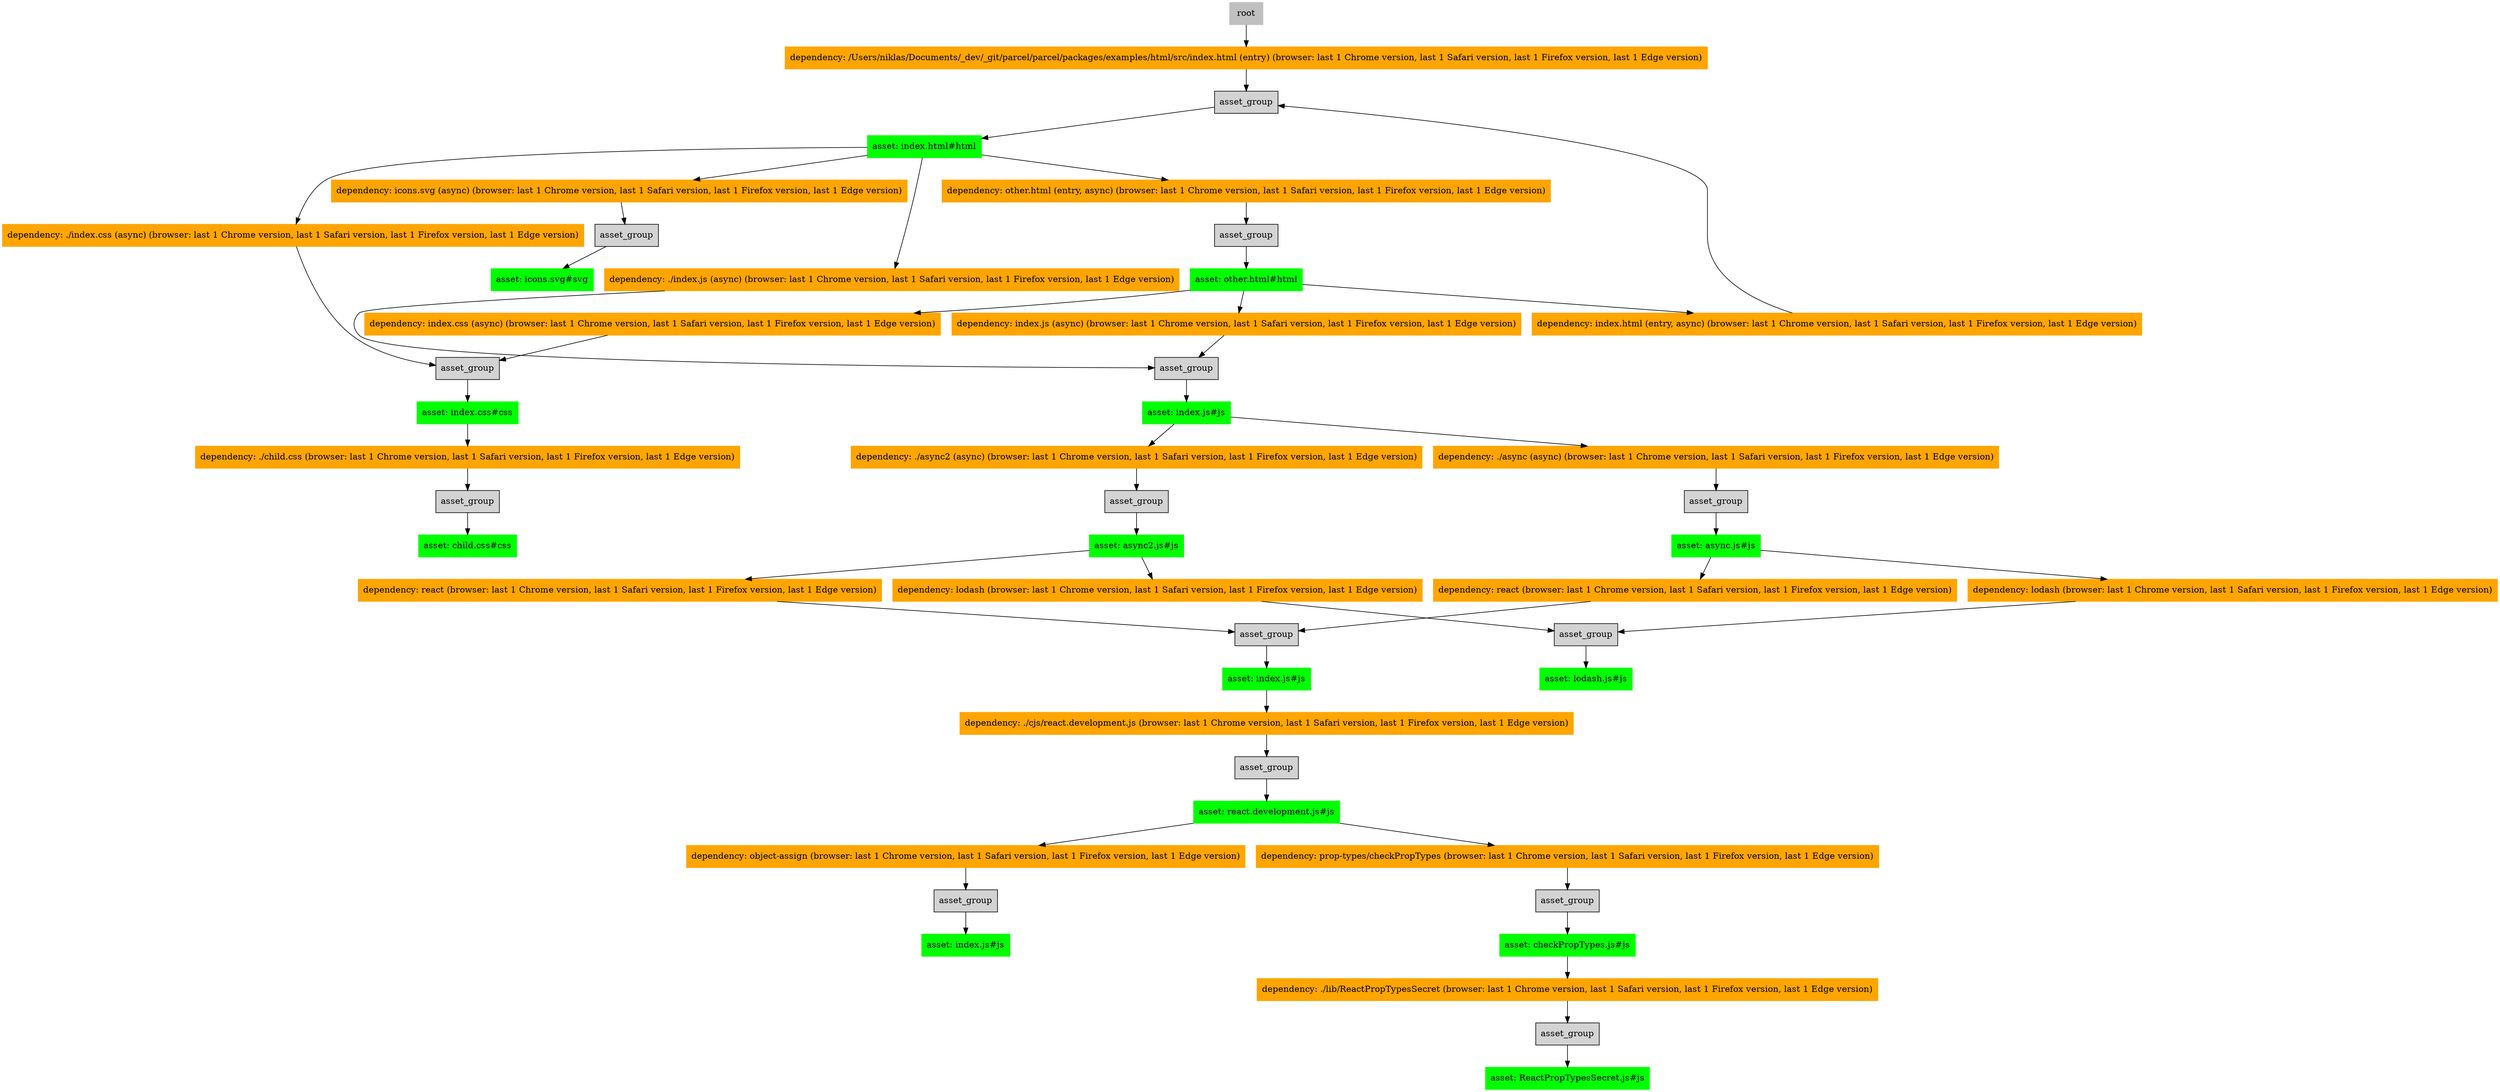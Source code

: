 digraph G {
  "@@root" [ color = "gray", shape =box, style = "filled", label = "root" ];
  "3aeeebe79c26598acdd22c8eb657fae2" [ color = "orange", shape =box, style = "filled", label = "dependency: /Users/niklas/Documents/_dev/_git/parcel/parcel/packages/examples/html/src/index.html (entry) (browser: last 1 Chrome version, last 1 Safari version, last 1 Firefox version, last 1 Edge version)" ];
  "7c7f3a63a2c8382ceffcec4ecafaafcc" [ shape =box, style = "filled", label = "asset_group" ];
  "3d1ecc9e2dc2cfd75020ed9f26b8647a" [ color = "orange", shape =box, style = "filled", label = "dependency: ./index.css (async) (browser: last 1 Chrome version, last 1 Safari version, last 1 Firefox version, last 1 Edge version)" ];
  "050174bdbbd4b763f7ffc7ade90c1a07" [ color = "orange", shape =box, style = "filled", label = "dependency: ./index.js (async) (browser: last 1 Chrome version, last 1 Safari version, last 1 Firefox version, last 1 Edge version)" ];
  "26367b40c10d61ba88ff74a6b27ecae5" [ color = "orange", shape =box, style = "filled", label = "dependency: other.html (entry, async) (browser: last 1 Chrome version, last 1 Safari version, last 1 Firefox version, last 1 Edge version)" ];
  "12aed8d603fc973d7c5638029fc00950" [ color = "orange", shape =box, style = "filled", label = "dependency: icons.svg (async) (browser: last 1 Chrome version, last 1 Safari version, last 1 Firefox version, last 1 Edge version)" ];
  "026bbb37b2d1edba7d002b80adf15185" [ color = "green", shape =box, style = "filled", label = "asset: index.html#html" ];
  "c49256f2f4905bb23bf498a1f624aaba" [ shape =box, style = "filled", label = "asset_group" ];
  "8d699f02c9d40d6d27506079c79d6f3b" [ shape =box, style = "filled", label = "asset_group" ];
  "6a66cc7256c3cca4122af59f59d8b6a3" [ shape =box, style = "filled", label = "asset_group" ];
  "d741d58d0af415b8aa5ce1d6a708ec71" [ shape =box, style = "filled", label = "asset_group" ];
  "480e7f337d87c19fefb1c975025f6ac7" [ color = "orange", shape =box, style = "filled", label = "dependency: ./child.css (browser: last 1 Chrome version, last 1 Safari version, last 1 Firefox version, last 1 Edge version)" ];
  "829f30e807a6bed733d51fe804aae19e" [ color = "green", shape =box, style = "filled", label = "asset: index.css#css" ];
  "216f74f70b86ff02399c29c3351365e9" [ color = "orange", shape =box, style = "filled", label = "dependency: ./async (async) (browser: last 1 Chrome version, last 1 Safari version, last 1 Firefox version, last 1 Edge version)" ];
  "e3ad67297ed1feee21c19532ed60ac35" [ color = "orange", shape =box, style = "filled", label = "dependency: ./async2 (async) (browser: last 1 Chrome version, last 1 Safari version, last 1 Firefox version, last 1 Edge version)" ];
  "308e5d35839d6604a3d0030b4c82504c" [ color = "green", shape =box, style = "filled", label = "asset: index.js#js" ];
  "ef5f13d99a3cde0941c63fbc0b4987a0" [ color = "orange", shape =box, style = "filled", label = "dependency: index.css (async) (browser: last 1 Chrome version, last 1 Safari version, last 1 Firefox version, last 1 Edge version)" ];
  "e44bbfb18bcfea83ca8592718859c112" [ color = "orange", shape =box, style = "filled", label = "dependency: index.html (entry, async) (browser: last 1 Chrome version, last 1 Safari version, last 1 Firefox version, last 1 Edge version)" ];
  "e3f39c10f5ef2830b6d862d31cceb769" [ color = "orange", shape =box, style = "filled", label = "dependency: index.js (async) (browser: last 1 Chrome version, last 1 Safari version, last 1 Firefox version, last 1 Edge version)" ];
  "4c50bbbd578a10041d2b5b04ec80ed18" [ color = "green", shape =box, style = "filled", label = "asset: other.html#html" ];
  "a9094a1110940e38745e067525220939" [ color = "green", shape =box, style = "filled", label = "asset: icons.svg#svg" ];
  "0c7a8815e53cadf99ad916e7a84ddf13" [ shape =box, style = "filled", label = "asset_group" ];
  "6ac16754b68929f5484117f2fe039e98" [ shape =box, style = "filled", label = "asset_group" ];
  "97566f43c60dbefb2a5f11488c094588" [ shape =box, style = "filled", label = "asset_group" ];
  "0ffbd0d3762588388361e06fcec61e0b" [ color = "green", shape =box, style = "filled", label = "asset: child.css#css" ];
  "3290143e0e706fc110817ddf9f9ba83f" [ color = "orange", shape =box, style = "filled", label = "dependency: react (browser: last 1 Chrome version, last 1 Safari version, last 1 Firefox version, last 1 Edge version)" ];
  "7f99bb2b4b9fd739ef344b797c316099" [ color = "orange", shape =box, style = "filled", label = "dependency: lodash (browser: last 1 Chrome version, last 1 Safari version, last 1 Firefox version, last 1 Edge version)" ];
  "1d6e738b9552726211d78c2ea0c70955" [ color = "green", shape =box, style = "filled", label = "asset: async.js#js" ];
  "2495dad89118355bafbe3aa0590cea69" [ color = "orange", shape =box, style = "filled", label = "dependency: react (browser: last 1 Chrome version, last 1 Safari version, last 1 Firefox version, last 1 Edge version)" ];
  "858d45a5677f02210a4b9b944ddaaa0a" [ color = "orange", shape =box, style = "filled", label = "dependency: lodash (browser: last 1 Chrome version, last 1 Safari version, last 1 Firefox version, last 1 Edge version)" ];
  "492b7f1b31142c6d4d2add8aaca02b61" [ color = "green", shape =box, style = "filled", label = "asset: async2.js#js" ];
  "575888a874cc06095fab418a47b4addf" [ shape =box, style = "filled", label = "asset_group" ];
  "bfa1103a75c0e97b1c4ee2c8afe65cf5" [ shape =box, style = "filled", label = "asset_group" ];
  "62fc9554a03f957da7cf871e63a6d406" [ color = "orange", shape =box, style = "filled", label = "dependency: ./cjs/react.development.js (browser: last 1 Chrome version, last 1 Safari version, last 1 Firefox version, last 1 Edge version)" ];
  "bf5eb8297281911a3c9c1e4b34bf6fa1" [ color = "green", shape =box, style = "filled", label = "asset: index.js#js" ];
  "10af85157e7902ffa1c217a948789f92" [ color = "green", shape =box, style = "filled", label = "asset: lodash.js#js" ];
  "0f744e1df166785b44cd7b4570d189e9" [ shape =box, style = "filled", label = "asset_group" ];
  "3ecd8255ba0d6e8167b47ba1b1ab9054" [ color = "orange", shape =box, style = "filled", label = "dependency: object-assign (browser: last 1 Chrome version, last 1 Safari version, last 1 Firefox version, last 1 Edge version)" ];
  "fea40fd59f01f441f11c9d9adddc1138" [ color = "orange", shape =box, style = "filled", label = "dependency: prop-types/checkPropTypes (browser: last 1 Chrome version, last 1 Safari version, last 1 Firefox version, last 1 Edge version)" ];
  "7dcc5647ca1162e7ff4d5fc8befe2722" [ color = "green", shape =box, style = "filled", label = "asset: react.development.js#js" ];
  "f5ceae3865ad526f0276797147f274a7" [ shape =box, style = "filled", label = "asset_group" ];
  "769330225ba5f864180722bb6eed6df3" [ shape =box, style = "filled", label = "asset_group" ];
  "5094e05a0600ae364398efbcd3c593dc" [ color = "green", shape =box, style = "filled", label = "asset: index.js#js" ];
  "b38736a73324438519015248ecaec16a" [ color = "orange", shape =box, style = "filled", label = "dependency: ./lib/ReactPropTypesSecret (browser: last 1 Chrome version, last 1 Safari version, last 1 Firefox version, last 1 Edge version)" ];
  "e7b99583ed3036d36494784eb312e787" [ color = "green", shape =box, style = "filled", label = "asset: checkPropTypes.js#js" ];
  "e5cb04ba52dbad5a5998a7c7ccd3bdfb" [ shape =box, style = "filled", label = "asset_group" ];
  "06ae5321c35fff334be3b4881b876b34" [ color = "green", shape =box, style = "filled", label = "asset: ReactPropTypesSecret.js#js" ];
  "@@root" -> "3aeeebe79c26598acdd22c8eb657fae2";
  "3aeeebe79c26598acdd22c8eb657fae2" -> "7c7f3a63a2c8382ceffcec4ecafaafcc";
  "026bbb37b2d1edba7d002b80adf15185" -> "3d1ecc9e2dc2cfd75020ed9f26b8647a";
  "026bbb37b2d1edba7d002b80adf15185" -> "050174bdbbd4b763f7ffc7ade90c1a07";
  "026bbb37b2d1edba7d002b80adf15185" -> "26367b40c10d61ba88ff74a6b27ecae5";
  "026bbb37b2d1edba7d002b80adf15185" -> "12aed8d603fc973d7c5638029fc00950";
  "7c7f3a63a2c8382ceffcec4ecafaafcc" -> "026bbb37b2d1edba7d002b80adf15185";
  "3d1ecc9e2dc2cfd75020ed9f26b8647a" -> "c49256f2f4905bb23bf498a1f624aaba";
  "050174bdbbd4b763f7ffc7ade90c1a07" -> "8d699f02c9d40d6d27506079c79d6f3b";
  "26367b40c10d61ba88ff74a6b27ecae5" -> "6a66cc7256c3cca4122af59f59d8b6a3";
  "12aed8d603fc973d7c5638029fc00950" -> "d741d58d0af415b8aa5ce1d6a708ec71";
  "829f30e807a6bed733d51fe804aae19e" -> "480e7f337d87c19fefb1c975025f6ac7";
  "c49256f2f4905bb23bf498a1f624aaba" -> "829f30e807a6bed733d51fe804aae19e";
  "308e5d35839d6604a3d0030b4c82504c" -> "216f74f70b86ff02399c29c3351365e9";
  "308e5d35839d6604a3d0030b4c82504c" -> "e3ad67297ed1feee21c19532ed60ac35";
  "8d699f02c9d40d6d27506079c79d6f3b" -> "308e5d35839d6604a3d0030b4c82504c";
  "4c50bbbd578a10041d2b5b04ec80ed18" -> "ef5f13d99a3cde0941c63fbc0b4987a0";
  "4c50bbbd578a10041d2b5b04ec80ed18" -> "e44bbfb18bcfea83ca8592718859c112";
  "4c50bbbd578a10041d2b5b04ec80ed18" -> "e3f39c10f5ef2830b6d862d31cceb769";
  "6a66cc7256c3cca4122af59f59d8b6a3" -> "4c50bbbd578a10041d2b5b04ec80ed18";
  "d741d58d0af415b8aa5ce1d6a708ec71" -> "a9094a1110940e38745e067525220939";
  "480e7f337d87c19fefb1c975025f6ac7" -> "0c7a8815e53cadf99ad916e7a84ddf13";
  "216f74f70b86ff02399c29c3351365e9" -> "6ac16754b68929f5484117f2fe039e98";
  "e3ad67297ed1feee21c19532ed60ac35" -> "97566f43c60dbefb2a5f11488c094588";
  "ef5f13d99a3cde0941c63fbc0b4987a0" -> "c49256f2f4905bb23bf498a1f624aaba";
  "e44bbfb18bcfea83ca8592718859c112" -> "7c7f3a63a2c8382ceffcec4ecafaafcc";
  "e3f39c10f5ef2830b6d862d31cceb769" -> "8d699f02c9d40d6d27506079c79d6f3b";
  "0c7a8815e53cadf99ad916e7a84ddf13" -> "0ffbd0d3762588388361e06fcec61e0b";
  "1d6e738b9552726211d78c2ea0c70955" -> "3290143e0e706fc110817ddf9f9ba83f";
  "1d6e738b9552726211d78c2ea0c70955" -> "7f99bb2b4b9fd739ef344b797c316099";
  "6ac16754b68929f5484117f2fe039e98" -> "1d6e738b9552726211d78c2ea0c70955";
  "492b7f1b31142c6d4d2add8aaca02b61" -> "2495dad89118355bafbe3aa0590cea69";
  "492b7f1b31142c6d4d2add8aaca02b61" -> "858d45a5677f02210a4b9b944ddaaa0a";
  "97566f43c60dbefb2a5f11488c094588" -> "492b7f1b31142c6d4d2add8aaca02b61";
  "3290143e0e706fc110817ddf9f9ba83f" -> "575888a874cc06095fab418a47b4addf";
  "7f99bb2b4b9fd739ef344b797c316099" -> "bfa1103a75c0e97b1c4ee2c8afe65cf5";
  "2495dad89118355bafbe3aa0590cea69" -> "575888a874cc06095fab418a47b4addf";
  "858d45a5677f02210a4b9b944ddaaa0a" -> "bfa1103a75c0e97b1c4ee2c8afe65cf5";
  "bf5eb8297281911a3c9c1e4b34bf6fa1" -> "62fc9554a03f957da7cf871e63a6d406";
  "575888a874cc06095fab418a47b4addf" -> "bf5eb8297281911a3c9c1e4b34bf6fa1";
  "bfa1103a75c0e97b1c4ee2c8afe65cf5" -> "10af85157e7902ffa1c217a948789f92";
  "62fc9554a03f957da7cf871e63a6d406" -> "0f744e1df166785b44cd7b4570d189e9";
  "7dcc5647ca1162e7ff4d5fc8befe2722" -> "3ecd8255ba0d6e8167b47ba1b1ab9054";
  "7dcc5647ca1162e7ff4d5fc8befe2722" -> "fea40fd59f01f441f11c9d9adddc1138";
  "0f744e1df166785b44cd7b4570d189e9" -> "7dcc5647ca1162e7ff4d5fc8befe2722";
  "3ecd8255ba0d6e8167b47ba1b1ab9054" -> "f5ceae3865ad526f0276797147f274a7";
  "fea40fd59f01f441f11c9d9adddc1138" -> "769330225ba5f864180722bb6eed6df3";
  "f5ceae3865ad526f0276797147f274a7" -> "5094e05a0600ae364398efbcd3c593dc";
  "e7b99583ed3036d36494784eb312e787" -> "b38736a73324438519015248ecaec16a";
  "769330225ba5f864180722bb6eed6df3" -> "e7b99583ed3036d36494784eb312e787";
  "b38736a73324438519015248ecaec16a" -> "e5cb04ba52dbad5a5998a7c7ccd3bdfb";
  "e5cb04ba52dbad5a5998a7c7ccd3bdfb" -> "06ae5321c35fff334be3b4881b876b34";
}
